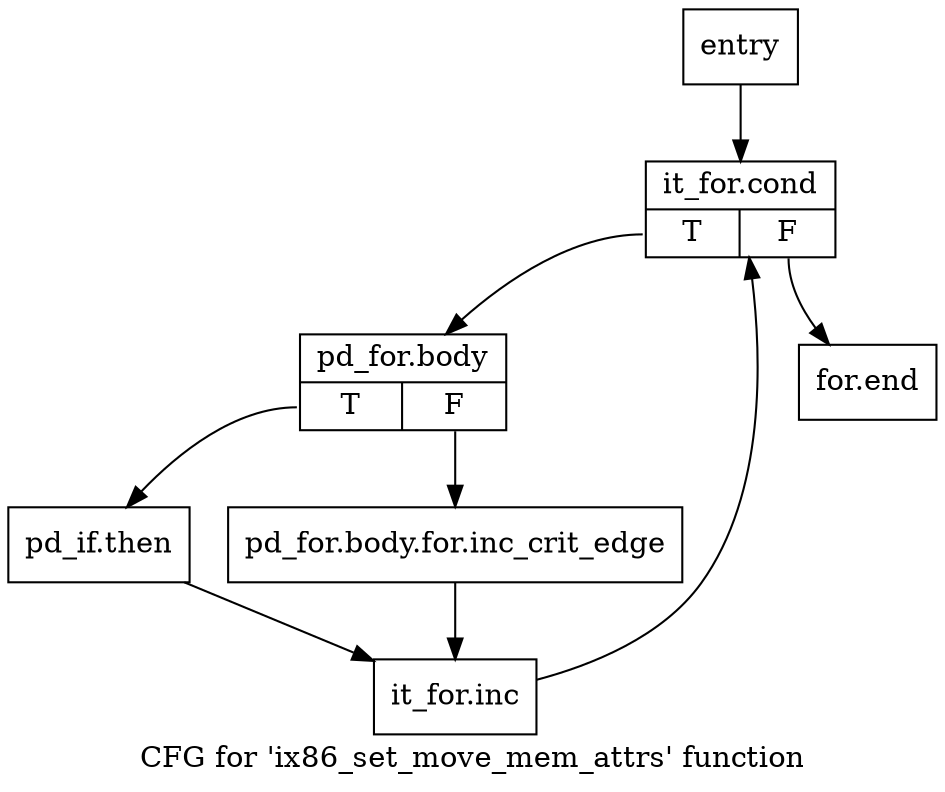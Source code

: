 digraph "CFG for 'ix86_set_move_mem_attrs' function" {
	label="CFG for 'ix86_set_move_mem_attrs' function";

	Node0x9cd4640 [shape=record,label="{entry}"];
	Node0x9cd4640 -> Node0x9cd4690;
	Node0x9cd4690 [shape=record,label="{it_for.cond|{<s0>T|<s1>F}}"];
	Node0x9cd4690:s0 -> Node0x9cd46e0;
	Node0x9cd4690:s1 -> Node0x9ce7740;
	Node0x9cd46e0 [shape=record,label="{pd_for.body|{<s0>T|<s1>F}}"];
	Node0x9cd46e0:s0 -> Node0x9cd4780;
	Node0x9cd46e0:s1 -> Node0x9cd4730;
	Node0x9cd4730 [shape=record,label="{pd_for.body.for.inc_crit_edge}"];
	Node0x9cd4730 -> Node0x9cd47d0;
	Node0x9cd4780 [shape=record,label="{pd_if.then}"];
	Node0x9cd4780 -> Node0x9cd47d0;
	Node0x9cd47d0 [shape=record,label="{it_for.inc}"];
	Node0x9cd47d0 -> Node0x9cd4690;
	Node0x9ce7740 [shape=record,label="{for.end}"];
}
